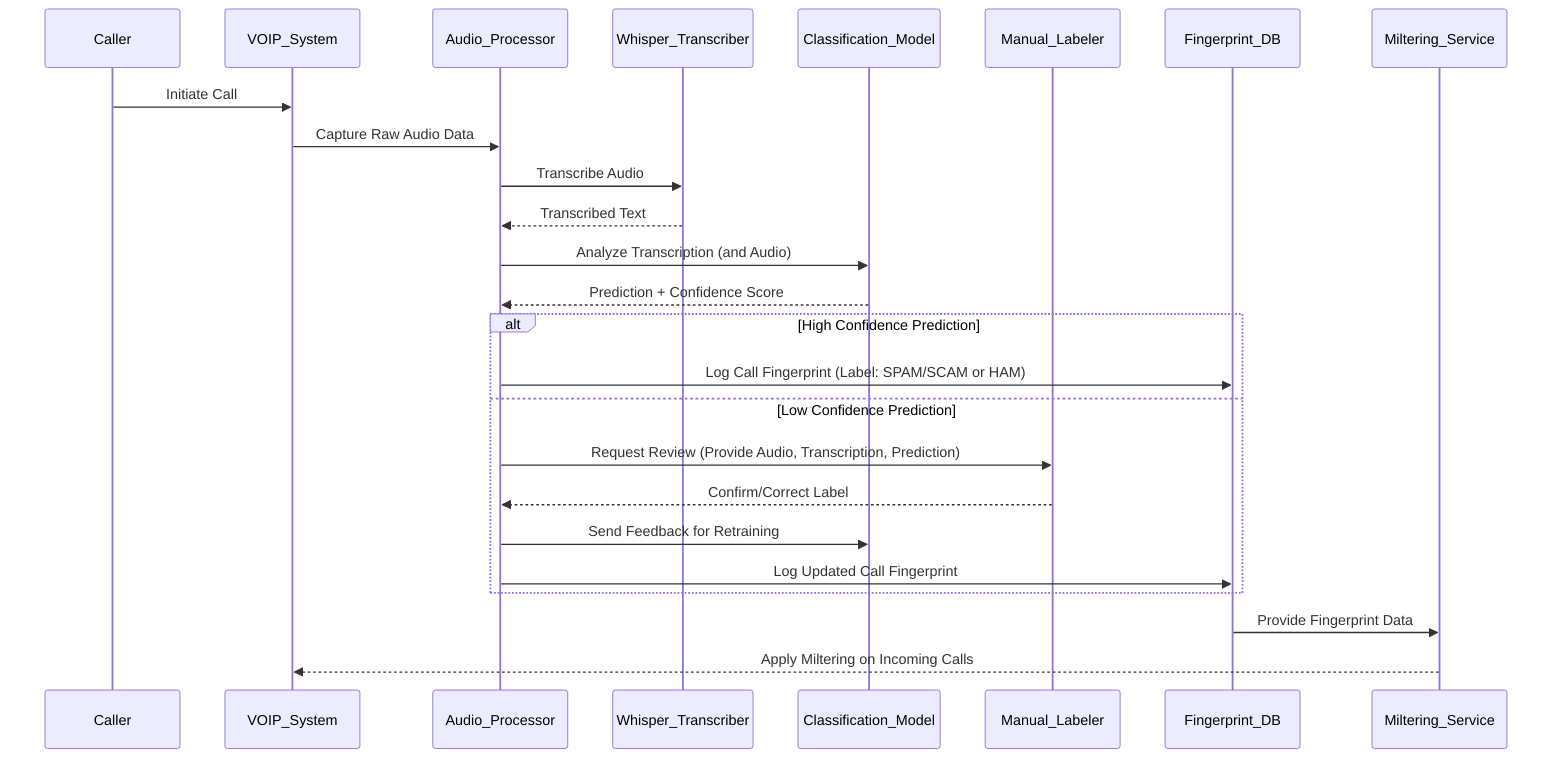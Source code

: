 sequenceDiagram
    participant Caller
    participant VOIP_System
    participant Audio_Processor
    participant Whisper_Transcriber
    participant Classification_Model
    participant Manual_Labeler
    participant Fingerprint_DB
    participant Miltering_Service

    %% Call initiation and audio capture
    Caller->>VOIP_System: Initiate Call
    VOIP_System->>Audio_Processor: Capture Raw Audio Data

    %% Transcription step using OpenAI Whisper
    Audio_Processor->>Whisper_Transcriber: Transcribe Audio
    Whisper_Transcriber-->>Audio_Processor: Transcribed Text

    %% Classification step using fine-tuned Whisper with classification head
    Audio_Processor->>Classification_Model: Analyze Transcription (and Audio)
    Classification_Model-->>Audio_Processor: Prediction + Confidence Score

    %% Decision branch based on confidence level
    alt High Confidence Prediction
        Audio_Processor->>Fingerprint_DB: Log Call Fingerprint (Label: SPAM/SCAM or HAM)
    else Low Confidence Prediction
        Audio_Processor->>Manual_Labeler: Request Review (Provide Audio, Transcription, Prediction)
        Manual_Labeler-->>Audio_Processor: Confirm/Correct Label
        Audio_Processor->>Classification_Model: Send Feedback for Retraining
        Audio_Processor->>Fingerprint_DB: Log Updated Call Fingerprint
    end

    %% Miltering service uses fingerprint DB for future calls
    Fingerprint_DB->>Miltering_Service: Provide Fingerprint Data
    Miltering_Service-->>VOIP_System: Apply Miltering on Incoming Calls